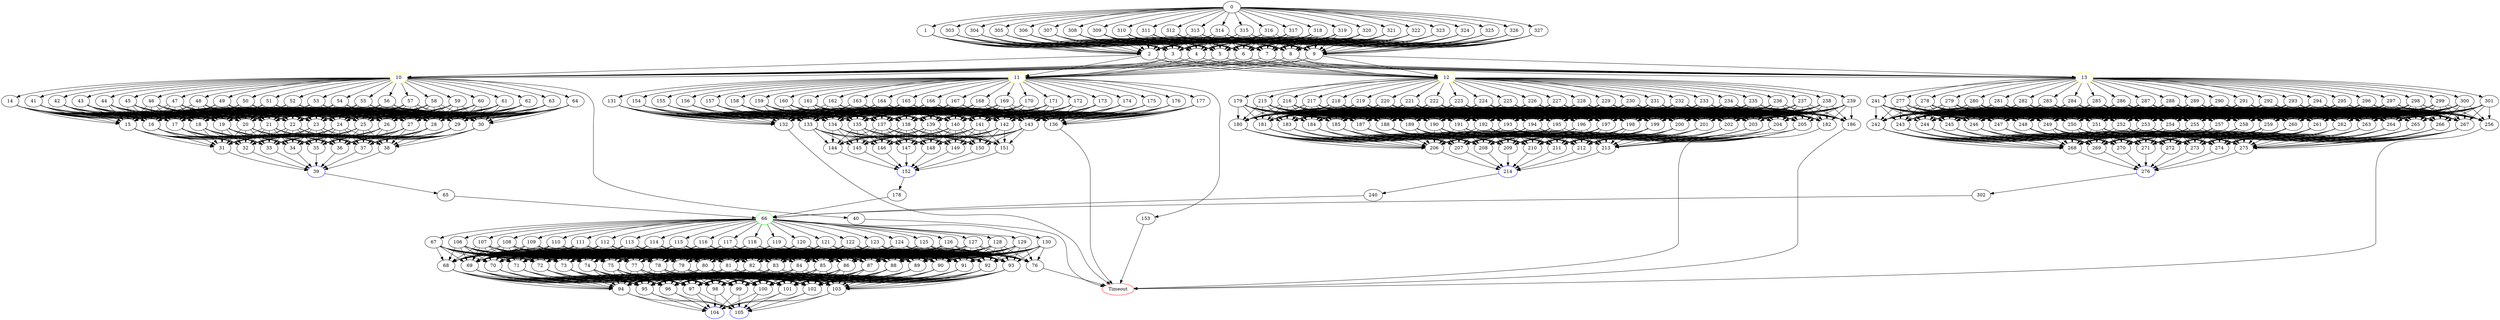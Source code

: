 digraph G {
	0 -> 1;
	0 -> 303;
	0 -> 304;
	0 -> 305;
	0 -> 306;
	0 -> 307;
	0 -> 308;
	0 -> 309;
	0 -> 310;
	0 -> 311;
	0 -> 312;
	0 -> 313;
	0 -> 314;
	0 -> 315;
	0 -> 316;
	0 -> 317;
	0 -> 318;
	0 -> 319;
	0 -> 320;
	0 -> 321;
	0 -> 322;
	0 -> 323;
	0 -> 324;
	0 -> 325;
	0 -> 326;
	0 -> 327;
	1 -> 2;
	1 -> 3;
	1 -> 4;
	1 -> 5;
	1 -> 6;
	1 -> 7;
	1 -> 8;
	1 -> 9;
	2 -> "10";
10 [color=yellow];
	2 -> "11";
11 [color=yellow];
	2 -> "12";
12 [color=yellow];
	2 -> "13";
13 [color=yellow];
	3 -> "10";
10 [color=yellow];
	3 -> "11";
11 [color=yellow];
	3 -> "12";
12 [color=yellow];
	3 -> "13";
13 [color=yellow];
	4 -> "10";
10 [color=yellow];
	4 -> "11";
11 [color=yellow];
	4 -> "12";
12 [color=yellow];
	4 -> "13";
13 [color=yellow];
	5 -> "10";
10 [color=yellow];
	5 -> "11";
11 [color=yellow];
	5 -> "12";
12 [color=yellow];
	5 -> "13";
13 [color=yellow];
	6 -> "10";
10 [color=yellow];
	6 -> "11";
11 [color=yellow];
	6 -> "12";
12 [color=yellow];
	6 -> "13";
13 [color=yellow];
	7 -> "10";
10 [color=yellow];
	7 -> "11";
11 [color=yellow];
	7 -> "12";
12 [color=yellow];
	7 -> "13";
13 [color=yellow];
	8 -> "10";
10 [color=yellow];
	8 -> "11";
11 [color=yellow];
	8 -> "12";
12 [color=yellow];
	8 -> "13";
13 [color=yellow];
	9 -> "10";
10 [color=yellow];
	9 -> "11";
11 [color=yellow];
	9 -> "12";
12 [color=yellow];
	9 -> "13";
13 [color=yellow];
	10 -> 14;
	10 -> 40;
	10 -> 41;
	10 -> 42;
	10 -> 43;
	10 -> 44;
	10 -> 45;
	10 -> 46;
	10 -> 47;
	10 -> 48;
	10 -> 49;
	10 -> 50;
	10 -> 51;
	10 -> 52;
	10 -> 53;
	10 -> 54;
	10 -> 55;
	10 -> 56;
	10 -> 57;
	10 -> 58;
	10 -> 59;
	10 -> 60;
	10 -> 61;
	10 -> 62;
	10 -> 63;
	10 -> 64;
	11 -> 131;
	11 -> 153;
	11 -> 154;
	11 -> 155;
	11 -> 156;
	11 -> 157;
	11 -> 158;
	11 -> 159;
	11 -> 160;
	11 -> 161;
	11 -> 162;
	11 -> 163;
	11 -> 164;
	11 -> 165;
	11 -> 166;
	11 -> 167;
	11 -> 168;
	11 -> 169;
	11 -> 170;
	11 -> 171;
	11 -> 172;
	11 -> 173;
	11 -> 174;
	11 -> 175;
	11 -> 176;
	11 -> 177;
	12 -> 179;
	12 -> 215;
	12 -> 216;
	12 -> 217;
	12 -> 218;
	12 -> 219;
	12 -> 220;
	12 -> 221;
	12 -> 222;
	12 -> 223;
	12 -> 224;
	12 -> 225;
	12 -> 226;
	12 -> 227;
	12 -> 228;
	12 -> 229;
	12 -> 230;
	12 -> 231;
	12 -> 232;
	12 -> 233;
	12 -> 234;
	12 -> 235;
	12 -> 236;
	12 -> 237;
	12 -> 238;
	12 -> 239;
	13 -> 241;
	13 -> 277;
	13 -> 278;
	13 -> 279;
	13 -> 280;
	13 -> 281;
	13 -> 282;
	13 -> 283;
	13 -> 284;
	13 -> 285;
	13 -> 286;
	13 -> 287;
	13 -> 288;
	13 -> 289;
	13 -> 290;
	13 -> 291;
	13 -> 292;
	13 -> 293;
	13 -> 294;
	13 -> 295;
	13 -> 296;
	13 -> 297;
	13 -> 298;
	13 -> 299;
	13 -> 300;
	13 -> 301;
	14 -> 15;
	14 -> 16;
	14 -> 17;
	14 -> 18;
	14 -> 19;
	14 -> 20;
	14 -> 21;
	14 -> 22;
	14 -> 23;
	14 -> 24;
	14 -> 25;
	14 -> 26;
	14 -> 27;
	14 -> 28;
	14 -> 29;
	14 -> 30;
	15 -> 31;
	15 -> 32;
	15 -> 33;
	15 -> 34;
	15 -> 35;
	15 -> 36;
	15 -> 37;
	15 -> 38;
	16 -> 31;
	16 -> 32;
	16 -> 33;
	16 -> 34;
	16 -> 35;
	16 -> 36;
	16 -> 37;
	16 -> 38;
	17 -> 31;
	17 -> 32;
	17 -> 33;
	17 -> 34;
	17 -> 35;
	17 -> 36;
	17 -> 37;
	17 -> 38;
	18 -> 31;
	18 -> 32;
	18 -> 33;
	18 -> 34;
	18 -> 35;
	18 -> 36;
	18 -> 37;
	18 -> 38;
	19 -> 31;
	19 -> 32;
	19 -> 33;
	19 -> 34;
	19 -> 35;
	19 -> 36;
	19 -> 37;
	19 -> 38;
	20 -> 31;
	20 -> 32;
	20 -> 33;
	20 -> 34;
	20 -> 35;
	20 -> 36;
	20 -> 37;
	20 -> 38;
	21 -> 31;
	21 -> 32;
	21 -> 33;
	21 -> 34;
	21 -> 35;
	21 -> 36;
	21 -> 37;
	21 -> 38;
	22 -> 31;
	22 -> 32;
	22 -> 33;
	22 -> 34;
	22 -> 35;
	22 -> 36;
	22 -> 37;
	22 -> 38;
	23 -> 31;
	23 -> 32;
	23 -> 33;
	23 -> 34;
	23 -> 35;
	23 -> 36;
	23 -> 37;
	23 -> 38;
	24 -> 31;
	24 -> 32;
	24 -> 33;
	24 -> 34;
	24 -> 35;
	24 -> 36;
	24 -> 37;
	24 -> 38;
	25 -> 31;
	25 -> 32;
	25 -> 33;
	25 -> 34;
	25 -> 35;
	25 -> 36;
	25 -> 37;
	25 -> 38;
	26 -> 31;
	26 -> 32;
	26 -> 33;
	26 -> 34;
	26 -> 35;
	26 -> 36;
	26 -> 37;
	26 -> 38;
	27 -> 31;
	27 -> 32;
	27 -> 33;
	27 -> 34;
	27 -> 35;
	27 -> 36;
	27 -> 37;
	27 -> 38;
	28 -> 31;
	28 -> 32;
	28 -> 33;
	28 -> 34;
	28 -> 35;
	28 -> 36;
	28 -> 37;
	28 -> 38;
	29 -> 31;
	29 -> 32;
	29 -> 33;
	29 -> 34;
	29 -> 35;
	29 -> 36;
	29 -> 37;
	29 -> 38;
	30 -> 31;
	30 -> 32;
	30 -> 33;
	30 -> 34;
	30 -> 35;
	30 -> 36;
	30 -> 37;
	30 -> 38;
	31 -> "39";
39 [color=blue];
	32 -> "39";
39 [color=blue];
	33 -> "39";
39 [color=blue];
	34 -> "39";
39 [color=blue];
	35 -> "39";
39 [color=blue];
	36 -> "39";
39 [color=blue];
	37 -> "39";
39 [color=blue];
	38 -> "39";
39 [color=blue];
	39 -> 65;
	40 -> "Timeout";
Timeout [color=red];
	41 -> 15;
	41 -> 16;
	41 -> 17;
	41 -> 18;
	41 -> 19;
	41 -> 20;
	41 -> 21;
	41 -> 22;
	41 -> 23;
	41 -> 24;
	41 -> 25;
	41 -> 26;
	41 -> 27;
	41 -> 28;
	41 -> 29;
	41 -> 30;
	42 -> 15;
	42 -> 16;
	42 -> 17;
	42 -> 18;
	42 -> 19;
	42 -> 20;
	42 -> 21;
	42 -> 22;
	42 -> 23;
	42 -> 24;
	42 -> 25;
	42 -> 26;
	42 -> 27;
	42 -> 28;
	42 -> 29;
	42 -> 30;
	43 -> 15;
	43 -> 16;
	43 -> 17;
	43 -> 18;
	43 -> 19;
	43 -> 20;
	43 -> 21;
	43 -> 22;
	43 -> 23;
	43 -> 24;
	43 -> 25;
	43 -> 26;
	43 -> 27;
	43 -> 28;
	43 -> 29;
	43 -> 30;
	44 -> 15;
	44 -> 16;
	44 -> 17;
	44 -> 18;
	44 -> 19;
	44 -> 20;
	44 -> 21;
	44 -> 22;
	44 -> 23;
	44 -> 24;
	44 -> 25;
	44 -> 26;
	44 -> 27;
	44 -> 28;
	44 -> 29;
	44 -> 30;
	45 -> 15;
	45 -> 16;
	45 -> 17;
	45 -> 18;
	45 -> 19;
	45 -> 20;
	45 -> 21;
	45 -> 22;
	45 -> 23;
	45 -> 24;
	45 -> 25;
	45 -> 26;
	45 -> 27;
	45 -> 28;
	45 -> 29;
	45 -> 30;
	46 -> 15;
	46 -> 16;
	46 -> 17;
	46 -> 18;
	46 -> 19;
	46 -> 20;
	46 -> 21;
	46 -> 22;
	46 -> 23;
	46 -> 24;
	46 -> 25;
	46 -> 26;
	46 -> 27;
	46 -> 28;
	46 -> 29;
	46 -> 30;
	47 -> 15;
	47 -> 16;
	47 -> 17;
	47 -> 18;
	47 -> 19;
	47 -> 20;
	47 -> 21;
	47 -> 22;
	47 -> 23;
	47 -> 24;
	47 -> 25;
	47 -> 26;
	47 -> 27;
	47 -> 28;
	47 -> 29;
	47 -> 30;
	48 -> 15;
	48 -> 16;
	48 -> 17;
	48 -> 18;
	48 -> 19;
	48 -> 20;
	48 -> 21;
	48 -> 22;
	48 -> 23;
	48 -> 24;
	48 -> 25;
	48 -> 26;
	48 -> 27;
	48 -> 28;
	48 -> 29;
	48 -> 30;
	49 -> 15;
	49 -> 16;
	49 -> 17;
	49 -> 18;
	49 -> 19;
	49 -> 20;
	49 -> 21;
	49 -> 22;
	49 -> 23;
	49 -> 24;
	49 -> 25;
	49 -> 26;
	49 -> 27;
	49 -> 28;
	49 -> 29;
	49 -> 30;
	50 -> 15;
	50 -> 16;
	50 -> 17;
	50 -> 18;
	50 -> 19;
	50 -> 20;
	50 -> 21;
	50 -> 22;
	50 -> 23;
	50 -> 24;
	50 -> 25;
	50 -> 26;
	50 -> 27;
	50 -> 28;
	50 -> 29;
	50 -> 30;
	51 -> 15;
	51 -> 16;
	51 -> 17;
	51 -> 18;
	51 -> 19;
	51 -> 20;
	51 -> 21;
	51 -> 22;
	51 -> 23;
	51 -> 24;
	51 -> 25;
	51 -> 26;
	51 -> 27;
	51 -> 28;
	51 -> 29;
	51 -> 30;
	52 -> 15;
	52 -> 16;
	52 -> 17;
	52 -> 18;
	52 -> 19;
	52 -> 20;
	52 -> 21;
	52 -> 22;
	52 -> 23;
	52 -> 24;
	52 -> 25;
	52 -> 26;
	52 -> 27;
	52 -> 28;
	52 -> 29;
	52 -> 30;
	53 -> 15;
	53 -> 16;
	53 -> 17;
	53 -> 18;
	53 -> 19;
	53 -> 20;
	53 -> 21;
	53 -> 22;
	53 -> 23;
	53 -> 24;
	53 -> 25;
	53 -> 26;
	53 -> 27;
	53 -> 28;
	53 -> 29;
	53 -> 30;
	54 -> 15;
	54 -> 16;
	54 -> 17;
	54 -> 18;
	54 -> 19;
	54 -> 20;
	54 -> 21;
	54 -> 22;
	54 -> 23;
	54 -> 24;
	54 -> 25;
	54 -> 26;
	54 -> 27;
	54 -> 28;
	54 -> 29;
	54 -> 30;
	55 -> 15;
	55 -> 16;
	55 -> 17;
	55 -> 18;
	55 -> 19;
	55 -> 20;
	55 -> 21;
	55 -> 22;
	55 -> 23;
	55 -> 24;
	55 -> 25;
	55 -> 26;
	55 -> 27;
	55 -> 28;
	55 -> 29;
	55 -> 30;
	56 -> 15;
	56 -> 16;
	56 -> 17;
	56 -> 18;
	56 -> 19;
	56 -> 20;
	56 -> 21;
	56 -> 22;
	56 -> 23;
	56 -> 24;
	56 -> 25;
	56 -> 26;
	56 -> 27;
	56 -> 28;
	56 -> 29;
	56 -> 30;
	57 -> 15;
	57 -> 16;
	57 -> 17;
	57 -> 18;
	57 -> 19;
	57 -> 20;
	57 -> 21;
	57 -> 22;
	57 -> 23;
	57 -> 24;
	57 -> 25;
	57 -> 26;
	57 -> 27;
	57 -> 28;
	57 -> 29;
	57 -> 30;
	58 -> 15;
	58 -> 16;
	58 -> 17;
	58 -> 18;
	58 -> 19;
	58 -> 20;
	58 -> 21;
	58 -> 22;
	58 -> 23;
	58 -> 24;
	58 -> 25;
	58 -> 26;
	58 -> 27;
	58 -> 28;
	58 -> 29;
	58 -> 30;
	59 -> 15;
	59 -> 16;
	59 -> 17;
	59 -> 18;
	59 -> 19;
	59 -> 20;
	59 -> 21;
	59 -> 22;
	59 -> 23;
	59 -> 24;
	59 -> 25;
	59 -> 26;
	59 -> 27;
	59 -> 28;
	59 -> 29;
	59 -> 30;
	60 -> 15;
	60 -> 16;
	60 -> 17;
	60 -> 18;
	60 -> 19;
	60 -> 20;
	60 -> 21;
	60 -> 22;
	60 -> 23;
	60 -> 24;
	60 -> 25;
	60 -> 26;
	60 -> 27;
	60 -> 28;
	60 -> 29;
	60 -> 30;
	61 -> 15;
	61 -> 16;
	61 -> 17;
	61 -> 18;
	61 -> 19;
	61 -> 20;
	61 -> 21;
	61 -> 22;
	61 -> 23;
	61 -> 24;
	61 -> 25;
	61 -> 26;
	61 -> 27;
	61 -> 28;
	61 -> 29;
	61 -> 30;
	62 -> 15;
	62 -> 16;
	62 -> 17;
	62 -> 18;
	62 -> 19;
	62 -> 20;
	62 -> 21;
	62 -> 22;
	62 -> 23;
	62 -> 24;
	62 -> 25;
	62 -> 26;
	62 -> 27;
	62 -> 28;
	62 -> 29;
	62 -> 30;
	63 -> 15;
	63 -> 16;
	63 -> 17;
	63 -> 18;
	63 -> 19;
	63 -> 20;
	63 -> 21;
	63 -> 22;
	63 -> 23;
	63 -> 24;
	63 -> 25;
	63 -> 26;
	63 -> 27;
	63 -> 28;
	63 -> 29;
	63 -> 30;
	64 -> 15;
	64 -> 16;
	64 -> 17;
	64 -> 18;
	64 -> 19;
	64 -> 20;
	64 -> 21;
	64 -> 22;
	64 -> 23;
	64 -> 24;
	64 -> 25;
	64 -> 26;
	64 -> 27;
	64 -> 28;
	64 -> 29;
	64 -> 30;
	65 -> "66";
66 [color=green];
	66 -> 67;
	66 -> 106;
	66 -> 107;
	66 -> 108;
	66 -> 109;
	66 -> 110;
	66 -> 111;
	66 -> 112;
	66 -> 113;
	66 -> 114;
	66 -> 115;
	66 -> 116;
	66 -> 117;
	66 -> 118;
	66 -> 119;
	66 -> 120;
	66 -> 121;
	66 -> 122;
	66 -> 123;
	66 -> 124;
	66 -> 125;
	66 -> 126;
	66 -> 127;
	66 -> 128;
	66 -> 129;
	66 -> 130;
	67 -> 68;
	67 -> 69;
	67 -> 70;
	67 -> 71;
	67 -> 72;
	67 -> 73;
	67 -> 74;
	67 -> 75;
	67 -> 76;
	67 -> 77;
	67 -> 78;
	67 -> 79;
	67 -> 80;
	67 -> 81;
	67 -> 82;
	67 -> 83;
	67 -> 84;
	67 -> 85;
	67 -> 86;
	67 -> 87;
	67 -> 88;
	67 -> 89;
	67 -> 90;
	67 -> 91;
	67 -> 92;
	67 -> 93;
	68 -> 94;
	68 -> 95;
	68 -> 96;
	68 -> 97;
	68 -> 98;
	68 -> 99;
	68 -> 100;
	68 -> 101;
	68 -> 102;
	68 -> 103;
	69 -> 94;
	69 -> 95;
	69 -> 96;
	69 -> 97;
	69 -> 98;
	69 -> 99;
	69 -> 100;
	69 -> 101;
	69 -> 102;
	69 -> 103;
	70 -> 94;
	70 -> 95;
	70 -> 96;
	70 -> 97;
	70 -> 98;
	70 -> 99;
	70 -> 100;
	70 -> 101;
	70 -> 102;
	70 -> 103;
	71 -> 94;
	71 -> 95;
	71 -> 96;
	71 -> 97;
	71 -> 98;
	71 -> 99;
	71 -> 100;
	71 -> 101;
	71 -> 102;
	71 -> 103;
	72 -> 94;
	72 -> 95;
	72 -> 96;
	72 -> 97;
	72 -> 98;
	72 -> 99;
	72 -> 100;
	72 -> 101;
	72 -> 102;
	72 -> 103;
	73 -> 94;
	73 -> 95;
	73 -> 96;
	73 -> 97;
	73 -> 98;
	73 -> 99;
	73 -> 100;
	73 -> 101;
	73 -> 102;
	73 -> 103;
	74 -> 94;
	74 -> 95;
	74 -> 96;
	74 -> 97;
	74 -> 98;
	74 -> 99;
	74 -> 100;
	74 -> 101;
	74 -> 102;
	74 -> 103;
	75 -> 94;
	75 -> 95;
	75 -> 96;
	75 -> 97;
	75 -> 98;
	75 -> 99;
	75 -> 100;
	75 -> 101;
	75 -> 102;
	75 -> 103;
	76 -> "Timeout";
Timeout [color=red];
	77 -> 94;
	77 -> 95;
	77 -> 96;
	77 -> 97;
	77 -> 98;
	77 -> 99;
	77 -> 100;
	77 -> 101;
	77 -> 102;
	77 -> 103;
	78 -> 94;
	78 -> 95;
	78 -> 96;
	78 -> 97;
	78 -> 98;
	78 -> 99;
	78 -> 100;
	78 -> 101;
	78 -> 102;
	78 -> 103;
	79 -> 94;
	79 -> 95;
	79 -> 96;
	79 -> 97;
	79 -> 98;
	79 -> 99;
	79 -> 100;
	79 -> 101;
	79 -> 102;
	79 -> 103;
	80 -> 94;
	80 -> 95;
	80 -> 96;
	80 -> 97;
	80 -> 98;
	80 -> 99;
	80 -> 100;
	80 -> 101;
	80 -> 102;
	80 -> 103;
	81 -> 94;
	81 -> 95;
	81 -> 96;
	81 -> 97;
	81 -> 98;
	81 -> 99;
	81 -> 100;
	81 -> 101;
	81 -> 102;
	81 -> 103;
	82 -> 94;
	82 -> 95;
	82 -> 96;
	82 -> 97;
	82 -> 98;
	82 -> 99;
	82 -> 100;
	82 -> 101;
	82 -> 102;
	82 -> 103;
	83 -> 94;
	83 -> 95;
	83 -> 96;
	83 -> 97;
	83 -> 98;
	83 -> 99;
	83 -> 100;
	83 -> 101;
	83 -> 102;
	83 -> 103;
	84 -> 94;
	84 -> 95;
	84 -> 96;
	84 -> 97;
	84 -> 98;
	84 -> 99;
	84 -> 100;
	84 -> 101;
	84 -> 102;
	84 -> 103;
	85 -> 94;
	85 -> 95;
	85 -> 96;
	85 -> 97;
	85 -> 98;
	85 -> 99;
	85 -> 100;
	85 -> 101;
	85 -> 102;
	85 -> 103;
	86 -> 94;
	86 -> 95;
	86 -> 96;
	86 -> 97;
	86 -> 98;
	86 -> 99;
	86 -> 100;
	86 -> 101;
	86 -> 102;
	86 -> 103;
	87 -> 94;
	87 -> 95;
	87 -> 96;
	87 -> 97;
	87 -> 98;
	87 -> 99;
	87 -> 100;
	87 -> 101;
	87 -> 102;
	87 -> 103;
	88 -> 94;
	88 -> 95;
	88 -> 96;
	88 -> 97;
	88 -> 98;
	88 -> 99;
	88 -> 100;
	88 -> 101;
	88 -> 102;
	88 -> 103;
	89 -> 94;
	89 -> 95;
	89 -> 96;
	89 -> 97;
	89 -> 98;
	89 -> 99;
	89 -> 100;
	89 -> 101;
	89 -> 102;
	89 -> 103;
	90 -> 94;
	90 -> 95;
	90 -> 96;
	90 -> 97;
	90 -> 98;
	90 -> 99;
	90 -> 100;
	90 -> 101;
	90 -> 102;
	90 -> 103;
	91 -> 94;
	91 -> 95;
	91 -> 96;
	91 -> 97;
	91 -> 98;
	91 -> 99;
	91 -> 100;
	91 -> 101;
	91 -> 102;
	91 -> 103;
	92 -> 94;
	92 -> 95;
	92 -> 96;
	92 -> 97;
	92 -> 98;
	92 -> 99;
	92 -> 100;
	92 -> 101;
	92 -> 102;
	92 -> 103;
	93 -> 94;
	93 -> 95;
	93 -> 96;
	93 -> 97;
	93 -> 98;
	93 -> 99;
	93 -> 100;
	93 -> 101;
	93 -> 102;
	93 -> 103;
	94 -> "104";
104 [color=blue];
	94 -> "105";
105 [color=blue];
	95 -> "104";
104 [color=blue];
	95 -> "105";
105 [color=blue];
	96 -> "104";
104 [color=blue];
	96 -> "105";
105 [color=blue];
	97 -> "104";
104 [color=blue];
	97 -> "105";
105 [color=blue];
	98 -> "104";
104 [color=blue];
	98 -> "105";
105 [color=blue];
	99 -> "104";
104 [color=blue];
	99 -> "105";
105 [color=blue];
	100 -> "104";
104 [color=blue];
	100 -> "105";
105 [color=blue];
	101 -> "104";
104 [color=blue];
	101 -> "105";
105 [color=blue];
	102 -> "104";
104 [color=blue];
	102 -> "105";
105 [color=blue];
	103 -> "104";
104 [color=blue];
	103 -> "105";
105 [color=blue];
	106 -> 68;
	106 -> 69;
	106 -> 70;
	106 -> 71;
	106 -> 72;
	106 -> 73;
	106 -> 74;
	106 -> 75;
	106 -> 76;
	106 -> 77;
	106 -> 78;
	106 -> 79;
	106 -> 80;
	106 -> 81;
	106 -> 82;
	106 -> 83;
	106 -> 84;
	106 -> 85;
	106 -> 86;
	106 -> 87;
	106 -> 88;
	106 -> 89;
	106 -> 90;
	106 -> 91;
	106 -> 92;
	106 -> 93;
	107 -> 68;
	107 -> 69;
	107 -> 70;
	107 -> 71;
	107 -> 72;
	107 -> 73;
	107 -> 74;
	107 -> 75;
	107 -> 76;
	107 -> 77;
	107 -> 78;
	107 -> 79;
	107 -> 80;
	107 -> 81;
	107 -> 82;
	107 -> 83;
	107 -> 84;
	107 -> 85;
	107 -> 86;
	107 -> 87;
	107 -> 88;
	107 -> 89;
	107 -> 90;
	107 -> 91;
	107 -> 92;
	107 -> 93;
	108 -> 68;
	108 -> 69;
	108 -> 70;
	108 -> 71;
	108 -> 72;
	108 -> 73;
	108 -> 74;
	108 -> 75;
	108 -> 76;
	108 -> 77;
	108 -> 78;
	108 -> 79;
	108 -> 80;
	108 -> 81;
	108 -> 82;
	108 -> 83;
	108 -> 84;
	108 -> 85;
	108 -> 86;
	108 -> 87;
	108 -> 88;
	108 -> 89;
	108 -> 90;
	108 -> 91;
	108 -> 92;
	108 -> 93;
	109 -> 68;
	109 -> 69;
	109 -> 70;
	109 -> 71;
	109 -> 72;
	109 -> 73;
	109 -> 74;
	109 -> 75;
	109 -> 76;
	109 -> 77;
	109 -> 78;
	109 -> 79;
	109 -> 80;
	109 -> 81;
	109 -> 82;
	109 -> 83;
	109 -> 84;
	109 -> 85;
	109 -> 86;
	109 -> 87;
	109 -> 88;
	109 -> 89;
	109 -> 90;
	109 -> 91;
	109 -> 92;
	109 -> 93;
	110 -> 68;
	110 -> 69;
	110 -> 70;
	110 -> 71;
	110 -> 72;
	110 -> 73;
	110 -> 74;
	110 -> 75;
	110 -> 76;
	110 -> 77;
	110 -> 78;
	110 -> 79;
	110 -> 80;
	110 -> 81;
	110 -> 82;
	110 -> 83;
	110 -> 84;
	110 -> 85;
	110 -> 86;
	110 -> 87;
	110 -> 88;
	110 -> 89;
	110 -> 90;
	110 -> 91;
	110 -> 92;
	110 -> 93;
	111 -> 68;
	111 -> 69;
	111 -> 70;
	111 -> 71;
	111 -> 72;
	111 -> 73;
	111 -> 74;
	111 -> 75;
	111 -> 76;
	111 -> 77;
	111 -> 78;
	111 -> 79;
	111 -> 80;
	111 -> 81;
	111 -> 82;
	111 -> 83;
	111 -> 84;
	111 -> 85;
	111 -> 86;
	111 -> 87;
	111 -> 88;
	111 -> 89;
	111 -> 90;
	111 -> 91;
	111 -> 92;
	111 -> 93;
	112 -> 68;
	112 -> 69;
	112 -> 70;
	112 -> 71;
	112 -> 72;
	112 -> 73;
	112 -> 74;
	112 -> 75;
	112 -> 76;
	112 -> 77;
	112 -> 78;
	112 -> 79;
	112 -> 80;
	112 -> 81;
	112 -> 82;
	112 -> 83;
	112 -> 84;
	112 -> 85;
	112 -> 86;
	112 -> 87;
	112 -> 88;
	112 -> 89;
	112 -> 90;
	112 -> 91;
	112 -> 92;
	112 -> 93;
	113 -> 68;
	113 -> 69;
	113 -> 70;
	113 -> 71;
	113 -> 72;
	113 -> 73;
	113 -> 74;
	113 -> 75;
	113 -> 76;
	113 -> 77;
	113 -> 78;
	113 -> 79;
	113 -> 80;
	113 -> 81;
	113 -> 82;
	113 -> 83;
	113 -> 84;
	113 -> 85;
	113 -> 86;
	113 -> 87;
	113 -> 88;
	113 -> 89;
	113 -> 90;
	113 -> 91;
	113 -> 92;
	113 -> 93;
	114 -> 68;
	114 -> 69;
	114 -> 70;
	114 -> 71;
	114 -> 72;
	114 -> 73;
	114 -> 74;
	114 -> 75;
	114 -> 76;
	114 -> 77;
	114 -> 78;
	114 -> 79;
	114 -> 80;
	114 -> 81;
	114 -> 82;
	114 -> 83;
	114 -> 84;
	114 -> 85;
	114 -> 86;
	114 -> 87;
	114 -> 88;
	114 -> 89;
	114 -> 90;
	114 -> 91;
	114 -> 92;
	114 -> 93;
	115 -> 68;
	115 -> 69;
	115 -> 70;
	115 -> 71;
	115 -> 72;
	115 -> 73;
	115 -> 74;
	115 -> 75;
	115 -> 76;
	115 -> 77;
	115 -> 78;
	115 -> 79;
	115 -> 80;
	115 -> 81;
	115 -> 82;
	115 -> 83;
	115 -> 84;
	115 -> 85;
	115 -> 86;
	115 -> 87;
	115 -> 88;
	115 -> 89;
	115 -> 90;
	115 -> 91;
	115 -> 92;
	115 -> 93;
	116 -> 68;
	116 -> 69;
	116 -> 70;
	116 -> 71;
	116 -> 72;
	116 -> 73;
	116 -> 74;
	116 -> 75;
	116 -> 76;
	116 -> 77;
	116 -> 78;
	116 -> 79;
	116 -> 80;
	116 -> 81;
	116 -> 82;
	116 -> 83;
	116 -> 84;
	116 -> 85;
	116 -> 86;
	116 -> 87;
	116 -> 88;
	116 -> 89;
	116 -> 90;
	116 -> 91;
	116 -> 92;
	116 -> 93;
	117 -> 68;
	117 -> 69;
	117 -> 70;
	117 -> 71;
	117 -> 72;
	117 -> 73;
	117 -> 74;
	117 -> 75;
	117 -> 76;
	117 -> 77;
	117 -> 78;
	117 -> 79;
	117 -> 80;
	117 -> 81;
	117 -> 82;
	117 -> 83;
	117 -> 84;
	117 -> 85;
	117 -> 86;
	117 -> 87;
	117 -> 88;
	117 -> 89;
	117 -> 90;
	117 -> 91;
	117 -> 92;
	117 -> 93;
	118 -> 68;
	118 -> 69;
	118 -> 70;
	118 -> 71;
	118 -> 72;
	118 -> 73;
	118 -> 74;
	118 -> 75;
	118 -> 76;
	118 -> 77;
	118 -> 78;
	118 -> 79;
	118 -> 80;
	118 -> 81;
	118 -> 82;
	118 -> 83;
	118 -> 84;
	118 -> 85;
	118 -> 86;
	118 -> 87;
	118 -> 88;
	118 -> 89;
	118 -> 90;
	118 -> 91;
	118 -> 92;
	118 -> 93;
	119 -> 68;
	119 -> 69;
	119 -> 70;
	119 -> 71;
	119 -> 72;
	119 -> 73;
	119 -> 74;
	119 -> 75;
	119 -> 76;
	119 -> 77;
	119 -> 78;
	119 -> 79;
	119 -> 80;
	119 -> 81;
	119 -> 82;
	119 -> 83;
	119 -> 84;
	119 -> 85;
	119 -> 86;
	119 -> 87;
	119 -> 88;
	119 -> 89;
	119 -> 90;
	119 -> 91;
	119 -> 92;
	119 -> 93;
	120 -> 68;
	120 -> 69;
	120 -> 70;
	120 -> 71;
	120 -> 72;
	120 -> 73;
	120 -> 74;
	120 -> 75;
	120 -> 76;
	120 -> 77;
	120 -> 78;
	120 -> 79;
	120 -> 80;
	120 -> 81;
	120 -> 82;
	120 -> 83;
	120 -> 84;
	120 -> 85;
	120 -> 86;
	120 -> 87;
	120 -> 88;
	120 -> 89;
	120 -> 90;
	120 -> 91;
	120 -> 92;
	120 -> 93;
	121 -> 68;
	121 -> 69;
	121 -> 70;
	121 -> 71;
	121 -> 72;
	121 -> 73;
	121 -> 74;
	121 -> 75;
	121 -> 76;
	121 -> 77;
	121 -> 78;
	121 -> 79;
	121 -> 80;
	121 -> 81;
	121 -> 82;
	121 -> 83;
	121 -> 84;
	121 -> 85;
	121 -> 86;
	121 -> 87;
	121 -> 88;
	121 -> 89;
	121 -> 90;
	121 -> 91;
	121 -> 92;
	121 -> 93;
	122 -> 68;
	122 -> 69;
	122 -> 70;
	122 -> 71;
	122 -> 72;
	122 -> 73;
	122 -> 74;
	122 -> 75;
	122 -> 76;
	122 -> 77;
	122 -> 78;
	122 -> 79;
	122 -> 80;
	122 -> 81;
	122 -> 82;
	122 -> 83;
	122 -> 84;
	122 -> 85;
	122 -> 86;
	122 -> 87;
	122 -> 88;
	122 -> 89;
	122 -> 90;
	122 -> 91;
	122 -> 92;
	122 -> 93;
	123 -> 68;
	123 -> 69;
	123 -> 70;
	123 -> 71;
	123 -> 72;
	123 -> 73;
	123 -> 74;
	123 -> 75;
	123 -> 76;
	123 -> 77;
	123 -> 78;
	123 -> 79;
	123 -> 80;
	123 -> 81;
	123 -> 82;
	123 -> 83;
	123 -> 84;
	123 -> 85;
	123 -> 86;
	123 -> 87;
	123 -> 88;
	123 -> 89;
	123 -> 90;
	123 -> 91;
	123 -> 92;
	123 -> 93;
	124 -> 68;
	124 -> 69;
	124 -> 70;
	124 -> 71;
	124 -> 72;
	124 -> 73;
	124 -> 74;
	124 -> 75;
	124 -> 76;
	124 -> 77;
	124 -> 78;
	124 -> 79;
	124 -> 80;
	124 -> 81;
	124 -> 82;
	124 -> 83;
	124 -> 84;
	124 -> 85;
	124 -> 86;
	124 -> 87;
	124 -> 88;
	124 -> 89;
	124 -> 90;
	124 -> 91;
	124 -> 92;
	124 -> 93;
	125 -> 68;
	125 -> 69;
	125 -> 70;
	125 -> 71;
	125 -> 72;
	125 -> 73;
	125 -> 74;
	125 -> 75;
	125 -> 76;
	125 -> 77;
	125 -> 78;
	125 -> 79;
	125 -> 80;
	125 -> 81;
	125 -> 82;
	125 -> 83;
	125 -> 84;
	125 -> 85;
	125 -> 86;
	125 -> 87;
	125 -> 88;
	125 -> 89;
	125 -> 90;
	125 -> 91;
	125 -> 92;
	125 -> 93;
	126 -> 68;
	126 -> 69;
	126 -> 70;
	126 -> 71;
	126 -> 72;
	126 -> 73;
	126 -> 74;
	126 -> 75;
	126 -> 76;
	126 -> 77;
	126 -> 78;
	126 -> 79;
	126 -> 80;
	126 -> 81;
	126 -> 82;
	126 -> 83;
	126 -> 84;
	126 -> 85;
	126 -> 86;
	126 -> 87;
	126 -> 88;
	126 -> 89;
	126 -> 90;
	126 -> 91;
	126 -> 92;
	126 -> 93;
	127 -> 68;
	127 -> 69;
	127 -> 70;
	127 -> 71;
	127 -> 72;
	127 -> 73;
	127 -> 74;
	127 -> 75;
	127 -> 76;
	127 -> 77;
	127 -> 78;
	127 -> 79;
	127 -> 80;
	127 -> 81;
	127 -> 82;
	127 -> 83;
	127 -> 84;
	127 -> 85;
	127 -> 86;
	127 -> 87;
	127 -> 88;
	127 -> 89;
	127 -> 90;
	127 -> 91;
	127 -> 92;
	127 -> 93;
	128 -> 68;
	128 -> 69;
	128 -> 70;
	128 -> 71;
	128 -> 72;
	128 -> 73;
	128 -> 74;
	128 -> 75;
	128 -> 76;
	128 -> 77;
	128 -> 78;
	128 -> 79;
	128 -> 80;
	128 -> 81;
	128 -> 82;
	128 -> 83;
	128 -> 84;
	128 -> 85;
	128 -> 86;
	128 -> 87;
	128 -> 88;
	128 -> 89;
	128 -> 90;
	128 -> 91;
	128 -> 92;
	128 -> 93;
	129 -> 68;
	129 -> 69;
	129 -> 70;
	129 -> 71;
	129 -> 72;
	129 -> 73;
	129 -> 74;
	129 -> 75;
	129 -> 76;
	129 -> 77;
	129 -> 78;
	129 -> 79;
	129 -> 80;
	129 -> 81;
	129 -> 82;
	129 -> 83;
	129 -> 84;
	129 -> 85;
	129 -> 86;
	129 -> 87;
	129 -> 88;
	129 -> 89;
	129 -> 90;
	129 -> 91;
	129 -> 92;
	129 -> 93;
	130 -> 68;
	130 -> 69;
	130 -> 70;
	130 -> 71;
	130 -> 72;
	130 -> 73;
	130 -> 74;
	130 -> 75;
	130 -> 76;
	130 -> 77;
	130 -> 78;
	130 -> 79;
	130 -> 80;
	130 -> 81;
	130 -> 82;
	130 -> 83;
	130 -> 84;
	130 -> 85;
	130 -> 86;
	130 -> 87;
	130 -> 88;
	130 -> 89;
	130 -> 90;
	130 -> 91;
	130 -> 92;
	130 -> 93;
	131 -> 132;
	131 -> 133;
	131 -> 134;
	131 -> 135;
	131 -> 136;
	131 -> 137;
	131 -> 138;
	131 -> 139;
	131 -> 140;
	131 -> 141;
	131 -> 142;
	131 -> 143;
	132 -> "Timeout";
Timeout [color=red];
	133 -> 144;
	133 -> 145;
	133 -> 146;
	133 -> 147;
	133 -> 148;
	133 -> 149;
	133 -> 150;
	133 -> 151;
	134 -> 144;
	134 -> 145;
	134 -> 146;
	134 -> 147;
	134 -> 148;
	134 -> 149;
	134 -> 150;
	134 -> 151;
	135 -> 144;
	135 -> 145;
	135 -> 146;
	135 -> 147;
	135 -> 148;
	135 -> 149;
	135 -> 150;
	135 -> 151;
	136 -> "Timeout";
Timeout [color=red];
	137 -> 144;
	137 -> 145;
	137 -> 146;
	137 -> 147;
	137 -> 148;
	137 -> 149;
	137 -> 150;
	137 -> 151;
	138 -> 144;
	138 -> 145;
	138 -> 146;
	138 -> 147;
	138 -> 148;
	138 -> 149;
	138 -> 150;
	138 -> 151;
	139 -> 144;
	139 -> 145;
	139 -> 146;
	139 -> 147;
	139 -> 148;
	139 -> 149;
	139 -> 150;
	139 -> 151;
	140 -> 144;
	140 -> 145;
	140 -> 146;
	140 -> 147;
	140 -> 148;
	140 -> 149;
	140 -> 150;
	140 -> 151;
	141 -> 144;
	141 -> 145;
	141 -> 146;
	141 -> 147;
	141 -> 148;
	141 -> 149;
	141 -> 150;
	141 -> 151;
	142 -> 144;
	142 -> 145;
	142 -> 146;
	142 -> 147;
	142 -> 148;
	142 -> 149;
	142 -> 150;
	142 -> 151;
	143 -> 144;
	143 -> 145;
	143 -> 146;
	143 -> 147;
	143 -> 148;
	143 -> 149;
	143 -> 150;
	143 -> 151;
	144 -> "152";
152 [color=blue];
	145 -> "152";
152 [color=blue];
	146 -> "152";
152 [color=blue];
	147 -> "152";
152 [color=blue];
	148 -> "152";
152 [color=blue];
	149 -> "152";
152 [color=blue];
	150 -> "152";
152 [color=blue];
	151 -> "152";
152 [color=blue];
	152 -> 178;
	153 -> "Timeout";
Timeout [color=red];
	154 -> 132;
	154 -> 133;
	154 -> 134;
	154 -> 135;
	154 -> 136;
	154 -> 137;
	154 -> 138;
	154 -> 139;
	154 -> 140;
	154 -> 141;
	154 -> 142;
	154 -> 143;
	155 -> 132;
	155 -> 133;
	155 -> 134;
	155 -> 135;
	155 -> 136;
	155 -> 137;
	155 -> 138;
	155 -> 139;
	155 -> 140;
	155 -> 141;
	155 -> 142;
	155 -> 143;
	156 -> 132;
	156 -> 133;
	156 -> 134;
	156 -> 135;
	156 -> 136;
	156 -> 137;
	156 -> 138;
	156 -> 139;
	156 -> 140;
	156 -> 141;
	156 -> 142;
	156 -> 143;
	157 -> 132;
	157 -> 133;
	157 -> 134;
	157 -> 135;
	157 -> 136;
	157 -> 137;
	157 -> 138;
	157 -> 139;
	157 -> 140;
	157 -> 141;
	157 -> 142;
	157 -> 143;
	158 -> 132;
	158 -> 133;
	158 -> 134;
	158 -> 135;
	158 -> 136;
	158 -> 137;
	158 -> 138;
	158 -> 139;
	158 -> 140;
	158 -> 141;
	158 -> 142;
	158 -> 143;
	159 -> 132;
	159 -> 133;
	159 -> 134;
	159 -> 135;
	159 -> 136;
	159 -> 137;
	159 -> 138;
	159 -> 139;
	159 -> 140;
	159 -> 141;
	159 -> 142;
	159 -> 143;
	160 -> 132;
	160 -> 133;
	160 -> 134;
	160 -> 135;
	160 -> 136;
	160 -> 137;
	160 -> 138;
	160 -> 139;
	160 -> 140;
	160 -> 141;
	160 -> 142;
	160 -> 143;
	161 -> 132;
	161 -> 133;
	161 -> 134;
	161 -> 135;
	161 -> 136;
	161 -> 137;
	161 -> 138;
	161 -> 139;
	161 -> 140;
	161 -> 141;
	161 -> 142;
	161 -> 143;
	162 -> 132;
	162 -> 133;
	162 -> 134;
	162 -> 135;
	162 -> 136;
	162 -> 137;
	162 -> 138;
	162 -> 139;
	162 -> 140;
	162 -> 141;
	162 -> 142;
	162 -> 143;
	163 -> 132;
	163 -> 133;
	163 -> 134;
	163 -> 135;
	163 -> 136;
	163 -> 137;
	163 -> 138;
	163 -> 139;
	163 -> 140;
	163 -> 141;
	163 -> 142;
	163 -> 143;
	164 -> 132;
	164 -> 133;
	164 -> 134;
	164 -> 135;
	164 -> 136;
	164 -> 137;
	164 -> 138;
	164 -> 139;
	164 -> 140;
	164 -> 141;
	164 -> 142;
	164 -> 143;
	165 -> 132;
	165 -> 133;
	165 -> 134;
	165 -> 135;
	165 -> 136;
	165 -> 137;
	165 -> 138;
	165 -> 139;
	165 -> 140;
	165 -> 141;
	165 -> 142;
	165 -> 143;
	166 -> 132;
	166 -> 133;
	166 -> 134;
	166 -> 135;
	166 -> 136;
	166 -> 137;
	166 -> 138;
	166 -> 139;
	166 -> 140;
	166 -> 141;
	166 -> 142;
	166 -> 143;
	167 -> 132;
	167 -> 133;
	167 -> 134;
	167 -> 135;
	167 -> 136;
	167 -> 137;
	167 -> 138;
	167 -> 139;
	167 -> 140;
	167 -> 141;
	167 -> 142;
	167 -> 143;
	168 -> 132;
	168 -> 133;
	168 -> 134;
	168 -> 135;
	168 -> 136;
	168 -> 137;
	168 -> 138;
	168 -> 139;
	168 -> 140;
	168 -> 141;
	168 -> 142;
	168 -> 143;
	169 -> 132;
	169 -> 133;
	169 -> 134;
	169 -> 135;
	169 -> 136;
	169 -> 137;
	169 -> 138;
	169 -> 139;
	169 -> 140;
	169 -> 141;
	169 -> 142;
	169 -> 143;
	170 -> 132;
	170 -> 133;
	170 -> 134;
	170 -> 135;
	170 -> 136;
	170 -> 137;
	170 -> 138;
	170 -> 139;
	170 -> 140;
	170 -> 141;
	170 -> 142;
	170 -> 143;
	171 -> 132;
	171 -> 133;
	171 -> 134;
	171 -> 135;
	171 -> 136;
	171 -> 137;
	171 -> 138;
	171 -> 139;
	171 -> 140;
	171 -> 141;
	171 -> 142;
	171 -> 143;
	172 -> 132;
	172 -> 133;
	172 -> 134;
	172 -> 135;
	172 -> 136;
	172 -> 137;
	172 -> 138;
	172 -> 139;
	172 -> 140;
	172 -> 141;
	172 -> 142;
	172 -> 143;
	173 -> 132;
	173 -> 133;
	173 -> 134;
	173 -> 135;
	173 -> 136;
	173 -> 137;
	173 -> 138;
	173 -> 139;
	173 -> 140;
	173 -> 141;
	173 -> 142;
	173 -> 143;
	174 -> 132;
	174 -> 133;
	174 -> 134;
	174 -> 135;
	174 -> 136;
	174 -> 137;
	174 -> 138;
	174 -> 139;
	174 -> 140;
	174 -> 141;
	174 -> 142;
	174 -> 143;
	175 -> 132;
	175 -> 133;
	175 -> 134;
	175 -> 135;
	175 -> 136;
	175 -> 137;
	175 -> 138;
	175 -> 139;
	175 -> 140;
	175 -> 141;
	175 -> 142;
	175 -> 143;
	176 -> 132;
	176 -> 133;
	176 -> 134;
	176 -> 135;
	176 -> 136;
	176 -> 137;
	176 -> 138;
	176 -> 139;
	176 -> 140;
	176 -> 141;
	176 -> 142;
	176 -> 143;
	177 -> 132;
	177 -> 133;
	177 -> 134;
	177 -> 135;
	177 -> 136;
	177 -> 137;
	177 -> 138;
	177 -> 139;
	177 -> 140;
	177 -> 141;
	177 -> 142;
	177 -> 143;
	178 -> "66";
66 [color=green];
	179 -> 180;
	179 -> 181;
	179 -> 182;
	179 -> 183;
	179 -> 184;
	179 -> 185;
	179 -> 186;
	179 -> 187;
	179 -> 188;
	179 -> 189;
	179 -> 190;
	179 -> 191;
	179 -> 192;
	179 -> 193;
	179 -> 194;
	179 -> 195;
	179 -> 196;
	179 -> 197;
	179 -> 198;
	179 -> 199;
	179 -> 200;
	179 -> 201;
	179 -> 202;
	179 -> 203;
	179 -> 204;
	179 -> 205;
	180 -> 206;
	180 -> 207;
	180 -> 208;
	180 -> 209;
	180 -> 210;
	180 -> 211;
	180 -> 212;
	180 -> 213;
	181 -> 206;
	181 -> 207;
	181 -> 208;
	181 -> 209;
	181 -> 210;
	181 -> 211;
	181 -> 212;
	181 -> 213;
	182 -> "Timeout";
Timeout [color=red];
	183 -> 206;
	183 -> 207;
	183 -> 208;
	183 -> 209;
	183 -> 210;
	183 -> 211;
	183 -> 212;
	183 -> 213;
	184 -> 206;
	184 -> 207;
	184 -> 208;
	184 -> 209;
	184 -> 210;
	184 -> 211;
	184 -> 212;
	184 -> 213;
	185 -> 206;
	185 -> 207;
	185 -> 208;
	185 -> 209;
	185 -> 210;
	185 -> 211;
	185 -> 212;
	185 -> 213;
	186 -> "Timeout";
Timeout [color=red];
	187 -> 206;
	187 -> 207;
	187 -> 208;
	187 -> 209;
	187 -> 210;
	187 -> 211;
	187 -> 212;
	187 -> 213;
	188 -> 206;
	188 -> 207;
	188 -> 208;
	188 -> 209;
	188 -> 210;
	188 -> 211;
	188 -> 212;
	188 -> 213;
	189 -> 206;
	189 -> 207;
	189 -> 208;
	189 -> 209;
	189 -> 210;
	189 -> 211;
	189 -> 212;
	189 -> 213;
	190 -> 206;
	190 -> 207;
	190 -> 208;
	190 -> 209;
	190 -> 210;
	190 -> 211;
	190 -> 212;
	190 -> 213;
	191 -> 206;
	191 -> 207;
	191 -> 208;
	191 -> 209;
	191 -> 210;
	191 -> 211;
	191 -> 212;
	191 -> 213;
	192 -> 206;
	192 -> 207;
	192 -> 208;
	192 -> 209;
	192 -> 210;
	192 -> 211;
	192 -> 212;
	192 -> 213;
	193 -> 206;
	193 -> 207;
	193 -> 208;
	193 -> 209;
	193 -> 210;
	193 -> 211;
	193 -> 212;
	193 -> 213;
	194 -> 206;
	194 -> 207;
	194 -> 208;
	194 -> 209;
	194 -> 210;
	194 -> 211;
	194 -> 212;
	194 -> 213;
	195 -> 206;
	195 -> 207;
	195 -> 208;
	195 -> 209;
	195 -> 210;
	195 -> 211;
	195 -> 212;
	195 -> 213;
	196 -> 206;
	196 -> 207;
	196 -> 208;
	196 -> 209;
	196 -> 210;
	196 -> 211;
	196 -> 212;
	196 -> 213;
	197 -> 206;
	197 -> 207;
	197 -> 208;
	197 -> 209;
	197 -> 210;
	197 -> 211;
	197 -> 212;
	197 -> 213;
	198 -> 206;
	198 -> 207;
	198 -> 208;
	198 -> 209;
	198 -> 210;
	198 -> 211;
	198 -> 212;
	198 -> 213;
	199 -> 206;
	199 -> 207;
	199 -> 208;
	199 -> 209;
	199 -> 210;
	199 -> 211;
	199 -> 212;
	199 -> 213;
	200 -> 206;
	200 -> 207;
	200 -> 208;
	200 -> 209;
	200 -> 210;
	200 -> 211;
	200 -> 212;
	200 -> 213;
	201 -> 206;
	201 -> 207;
	201 -> 208;
	201 -> 209;
	201 -> 210;
	201 -> 211;
	201 -> 212;
	201 -> 213;
	202 -> 206;
	202 -> 207;
	202 -> 208;
	202 -> 209;
	202 -> 210;
	202 -> 211;
	202 -> 212;
	202 -> 213;
	203 -> 206;
	203 -> 207;
	203 -> 208;
	203 -> 209;
	203 -> 210;
	203 -> 211;
	203 -> 212;
	203 -> 213;
	204 -> 206;
	204 -> 207;
	204 -> 208;
	204 -> 209;
	204 -> 210;
	204 -> 211;
	204 -> 212;
	204 -> 213;
	205 -> 206;
	205 -> 207;
	205 -> 208;
	205 -> 209;
	205 -> 210;
	205 -> 211;
	205 -> 212;
	205 -> 213;
	206 -> "214";
214 [color=blue];
	207 -> "214";
214 [color=blue];
	208 -> "214";
214 [color=blue];
	209 -> "214";
214 [color=blue];
	210 -> "214";
214 [color=blue];
	211 -> "214";
214 [color=blue];
	212 -> "214";
214 [color=blue];
	213 -> "214";
214 [color=blue];
	214 -> 240;
	215 -> 180;
	215 -> 181;
	215 -> 182;
	215 -> 183;
	215 -> 184;
	215 -> 185;
	215 -> 186;
	215 -> 187;
	215 -> 188;
	215 -> 189;
	215 -> 190;
	215 -> 191;
	215 -> 192;
	215 -> 193;
	215 -> 194;
	215 -> 195;
	215 -> 196;
	215 -> 197;
	215 -> 198;
	215 -> 199;
	215 -> 200;
	215 -> 201;
	215 -> 202;
	215 -> 203;
	215 -> 204;
	215 -> 205;
	216 -> 180;
	216 -> 181;
	216 -> 182;
	216 -> 183;
	216 -> 184;
	216 -> 185;
	216 -> 186;
	216 -> 187;
	216 -> 188;
	216 -> 189;
	216 -> 190;
	216 -> 191;
	216 -> 192;
	216 -> 193;
	216 -> 194;
	216 -> 195;
	216 -> 196;
	216 -> 197;
	216 -> 198;
	216 -> 199;
	216 -> 200;
	216 -> 201;
	216 -> 202;
	216 -> 203;
	216 -> 204;
	216 -> 205;
	217 -> 180;
	217 -> 181;
	217 -> 182;
	217 -> 183;
	217 -> 184;
	217 -> 185;
	217 -> 186;
	217 -> 187;
	217 -> 188;
	217 -> 189;
	217 -> 190;
	217 -> 191;
	217 -> 192;
	217 -> 193;
	217 -> 194;
	217 -> 195;
	217 -> 196;
	217 -> 197;
	217 -> 198;
	217 -> 199;
	217 -> 200;
	217 -> 201;
	217 -> 202;
	217 -> 203;
	217 -> 204;
	217 -> 205;
	218 -> 180;
	218 -> 181;
	218 -> 182;
	218 -> 183;
	218 -> 184;
	218 -> 185;
	218 -> 186;
	218 -> 187;
	218 -> 188;
	218 -> 189;
	218 -> 190;
	218 -> 191;
	218 -> 192;
	218 -> 193;
	218 -> 194;
	218 -> 195;
	218 -> 196;
	218 -> 197;
	218 -> 198;
	218 -> 199;
	218 -> 200;
	218 -> 201;
	218 -> 202;
	218 -> 203;
	218 -> 204;
	218 -> 205;
	219 -> 180;
	219 -> 181;
	219 -> 182;
	219 -> 183;
	219 -> 184;
	219 -> 185;
	219 -> 186;
	219 -> 187;
	219 -> 188;
	219 -> 189;
	219 -> 190;
	219 -> 191;
	219 -> 192;
	219 -> 193;
	219 -> 194;
	219 -> 195;
	219 -> 196;
	219 -> 197;
	219 -> 198;
	219 -> 199;
	219 -> 200;
	219 -> 201;
	219 -> 202;
	219 -> 203;
	219 -> 204;
	219 -> 205;
	220 -> 180;
	220 -> 181;
	220 -> 182;
	220 -> 183;
	220 -> 184;
	220 -> 185;
	220 -> 186;
	220 -> 187;
	220 -> 188;
	220 -> 189;
	220 -> 190;
	220 -> 191;
	220 -> 192;
	220 -> 193;
	220 -> 194;
	220 -> 195;
	220 -> 196;
	220 -> 197;
	220 -> 198;
	220 -> 199;
	220 -> 200;
	220 -> 201;
	220 -> 202;
	220 -> 203;
	220 -> 204;
	220 -> 205;
	221 -> 180;
	221 -> 181;
	221 -> 182;
	221 -> 183;
	221 -> 184;
	221 -> 185;
	221 -> 186;
	221 -> 187;
	221 -> 188;
	221 -> 189;
	221 -> 190;
	221 -> 191;
	221 -> 192;
	221 -> 193;
	221 -> 194;
	221 -> 195;
	221 -> 196;
	221 -> 197;
	221 -> 198;
	221 -> 199;
	221 -> 200;
	221 -> 201;
	221 -> 202;
	221 -> 203;
	221 -> 204;
	221 -> 205;
	222 -> 180;
	222 -> 181;
	222 -> 182;
	222 -> 183;
	222 -> 184;
	222 -> 185;
	222 -> 186;
	222 -> 187;
	222 -> 188;
	222 -> 189;
	222 -> 190;
	222 -> 191;
	222 -> 192;
	222 -> 193;
	222 -> 194;
	222 -> 195;
	222 -> 196;
	222 -> 197;
	222 -> 198;
	222 -> 199;
	222 -> 200;
	222 -> 201;
	222 -> 202;
	222 -> 203;
	222 -> 204;
	222 -> 205;
	223 -> 180;
	223 -> 181;
	223 -> 182;
	223 -> 183;
	223 -> 184;
	223 -> 185;
	223 -> 186;
	223 -> 187;
	223 -> 188;
	223 -> 189;
	223 -> 190;
	223 -> 191;
	223 -> 192;
	223 -> 193;
	223 -> 194;
	223 -> 195;
	223 -> 196;
	223 -> 197;
	223 -> 198;
	223 -> 199;
	223 -> 200;
	223 -> 201;
	223 -> 202;
	223 -> 203;
	223 -> 204;
	223 -> 205;
	224 -> 180;
	224 -> 181;
	224 -> 182;
	224 -> 183;
	224 -> 184;
	224 -> 185;
	224 -> 186;
	224 -> 187;
	224 -> 188;
	224 -> 189;
	224 -> 190;
	224 -> 191;
	224 -> 192;
	224 -> 193;
	224 -> 194;
	224 -> 195;
	224 -> 196;
	224 -> 197;
	224 -> 198;
	224 -> 199;
	224 -> 200;
	224 -> 201;
	224 -> 202;
	224 -> 203;
	224 -> 204;
	224 -> 205;
	225 -> 180;
	225 -> 181;
	225 -> 182;
	225 -> 183;
	225 -> 184;
	225 -> 185;
	225 -> 186;
	225 -> 187;
	225 -> 188;
	225 -> 189;
	225 -> 190;
	225 -> 191;
	225 -> 192;
	225 -> 193;
	225 -> 194;
	225 -> 195;
	225 -> 196;
	225 -> 197;
	225 -> 198;
	225 -> 199;
	225 -> 200;
	225 -> 201;
	225 -> 202;
	225 -> 203;
	225 -> 204;
	225 -> 205;
	226 -> 180;
	226 -> 181;
	226 -> 182;
	226 -> 183;
	226 -> 184;
	226 -> 185;
	226 -> 186;
	226 -> 187;
	226 -> 188;
	226 -> 189;
	226 -> 190;
	226 -> 191;
	226 -> 192;
	226 -> 193;
	226 -> 194;
	226 -> 195;
	226 -> 196;
	226 -> 197;
	226 -> 198;
	226 -> 199;
	226 -> 200;
	226 -> 201;
	226 -> 202;
	226 -> 203;
	226 -> 204;
	226 -> 205;
	227 -> 180;
	227 -> 181;
	227 -> 182;
	227 -> 183;
	227 -> 184;
	227 -> 185;
	227 -> 186;
	227 -> 187;
	227 -> 188;
	227 -> 189;
	227 -> 190;
	227 -> 191;
	227 -> 192;
	227 -> 193;
	227 -> 194;
	227 -> 195;
	227 -> 196;
	227 -> 197;
	227 -> 198;
	227 -> 199;
	227 -> 200;
	227 -> 201;
	227 -> 202;
	227 -> 203;
	227 -> 204;
	227 -> 205;
	228 -> 180;
	228 -> 181;
	228 -> 182;
	228 -> 183;
	228 -> 184;
	228 -> 185;
	228 -> 186;
	228 -> 187;
	228 -> 188;
	228 -> 189;
	228 -> 190;
	228 -> 191;
	228 -> 192;
	228 -> 193;
	228 -> 194;
	228 -> 195;
	228 -> 196;
	228 -> 197;
	228 -> 198;
	228 -> 199;
	228 -> 200;
	228 -> 201;
	228 -> 202;
	228 -> 203;
	228 -> 204;
	228 -> 205;
	229 -> 180;
	229 -> 181;
	229 -> 182;
	229 -> 183;
	229 -> 184;
	229 -> 185;
	229 -> 186;
	229 -> 187;
	229 -> 188;
	229 -> 189;
	229 -> 190;
	229 -> 191;
	229 -> 192;
	229 -> 193;
	229 -> 194;
	229 -> 195;
	229 -> 196;
	229 -> 197;
	229 -> 198;
	229 -> 199;
	229 -> 200;
	229 -> 201;
	229 -> 202;
	229 -> 203;
	229 -> 204;
	229 -> 205;
	230 -> 180;
	230 -> 181;
	230 -> 182;
	230 -> 183;
	230 -> 184;
	230 -> 185;
	230 -> 186;
	230 -> 187;
	230 -> 188;
	230 -> 189;
	230 -> 190;
	230 -> 191;
	230 -> 192;
	230 -> 193;
	230 -> 194;
	230 -> 195;
	230 -> 196;
	230 -> 197;
	230 -> 198;
	230 -> 199;
	230 -> 200;
	230 -> 201;
	230 -> 202;
	230 -> 203;
	230 -> 204;
	230 -> 205;
	231 -> 180;
	231 -> 181;
	231 -> 182;
	231 -> 183;
	231 -> 184;
	231 -> 185;
	231 -> 186;
	231 -> 187;
	231 -> 188;
	231 -> 189;
	231 -> 190;
	231 -> 191;
	231 -> 192;
	231 -> 193;
	231 -> 194;
	231 -> 195;
	231 -> 196;
	231 -> 197;
	231 -> 198;
	231 -> 199;
	231 -> 200;
	231 -> 201;
	231 -> 202;
	231 -> 203;
	231 -> 204;
	231 -> 205;
	232 -> 180;
	232 -> 181;
	232 -> 182;
	232 -> 183;
	232 -> 184;
	232 -> 185;
	232 -> 186;
	232 -> 187;
	232 -> 188;
	232 -> 189;
	232 -> 190;
	232 -> 191;
	232 -> 192;
	232 -> 193;
	232 -> 194;
	232 -> 195;
	232 -> 196;
	232 -> 197;
	232 -> 198;
	232 -> 199;
	232 -> 200;
	232 -> 201;
	232 -> 202;
	232 -> 203;
	232 -> 204;
	232 -> 205;
	233 -> 180;
	233 -> 181;
	233 -> 182;
	233 -> 183;
	233 -> 184;
	233 -> 185;
	233 -> 186;
	233 -> 187;
	233 -> 188;
	233 -> 189;
	233 -> 190;
	233 -> 191;
	233 -> 192;
	233 -> 193;
	233 -> 194;
	233 -> 195;
	233 -> 196;
	233 -> 197;
	233 -> 198;
	233 -> 199;
	233 -> 200;
	233 -> 201;
	233 -> 202;
	233 -> 203;
	233 -> 204;
	233 -> 205;
	234 -> 180;
	234 -> 181;
	234 -> 182;
	234 -> 183;
	234 -> 184;
	234 -> 185;
	234 -> 186;
	234 -> 187;
	234 -> 188;
	234 -> 189;
	234 -> 190;
	234 -> 191;
	234 -> 192;
	234 -> 193;
	234 -> 194;
	234 -> 195;
	234 -> 196;
	234 -> 197;
	234 -> 198;
	234 -> 199;
	234 -> 200;
	234 -> 201;
	234 -> 202;
	234 -> 203;
	234 -> 204;
	234 -> 205;
	235 -> 180;
	235 -> 181;
	235 -> 182;
	235 -> 183;
	235 -> 184;
	235 -> 185;
	235 -> 186;
	235 -> 187;
	235 -> 188;
	235 -> 189;
	235 -> 190;
	235 -> 191;
	235 -> 192;
	235 -> 193;
	235 -> 194;
	235 -> 195;
	235 -> 196;
	235 -> 197;
	235 -> 198;
	235 -> 199;
	235 -> 200;
	235 -> 201;
	235 -> 202;
	235 -> 203;
	235 -> 204;
	235 -> 205;
	236 -> 180;
	236 -> 181;
	236 -> 182;
	236 -> 183;
	236 -> 184;
	236 -> 185;
	236 -> 186;
	236 -> 187;
	236 -> 188;
	236 -> 189;
	236 -> 190;
	236 -> 191;
	236 -> 192;
	236 -> 193;
	236 -> 194;
	236 -> 195;
	236 -> 196;
	236 -> 197;
	236 -> 198;
	236 -> 199;
	236 -> 200;
	236 -> 201;
	236 -> 202;
	236 -> 203;
	236 -> 204;
	236 -> 205;
	237 -> 180;
	237 -> 181;
	237 -> 182;
	237 -> 183;
	237 -> 184;
	237 -> 185;
	237 -> 186;
	237 -> 187;
	237 -> 188;
	237 -> 189;
	237 -> 190;
	237 -> 191;
	237 -> 192;
	237 -> 193;
	237 -> 194;
	237 -> 195;
	237 -> 196;
	237 -> 197;
	237 -> 198;
	237 -> 199;
	237 -> 200;
	237 -> 201;
	237 -> 202;
	237 -> 203;
	237 -> 204;
	237 -> 205;
	238 -> 180;
	238 -> 181;
	238 -> 182;
	238 -> 183;
	238 -> 184;
	238 -> 185;
	238 -> 186;
	238 -> 187;
	238 -> 188;
	238 -> 189;
	238 -> 190;
	238 -> 191;
	238 -> 192;
	238 -> 193;
	238 -> 194;
	238 -> 195;
	238 -> 196;
	238 -> 197;
	238 -> 198;
	238 -> 199;
	238 -> 200;
	238 -> 201;
	238 -> 202;
	238 -> 203;
	238 -> 204;
	238 -> 205;
	239 -> 180;
	239 -> 181;
	239 -> 182;
	239 -> 183;
	239 -> 184;
	239 -> 185;
	239 -> 186;
	239 -> 187;
	239 -> 188;
	239 -> 189;
	239 -> 190;
	239 -> 191;
	239 -> 192;
	239 -> 193;
	239 -> 194;
	239 -> 195;
	239 -> 196;
	239 -> 197;
	239 -> 198;
	239 -> 199;
	239 -> 200;
	239 -> 201;
	239 -> 202;
	239 -> 203;
	239 -> 204;
	239 -> 205;
	240 -> "66";
66 [color=green];
	241 -> 242;
	241 -> 243;
	241 -> 244;
	241 -> 245;
	241 -> 246;
	241 -> 247;
	241 -> 248;
	241 -> 249;
	241 -> 250;
	241 -> 251;
	241 -> 252;
	241 -> 253;
	241 -> 254;
	241 -> 255;
	241 -> 256;
	241 -> 257;
	241 -> 258;
	241 -> 259;
	241 -> 260;
	241 -> 261;
	241 -> 262;
	241 -> 263;
	241 -> 264;
	241 -> 265;
	241 -> 266;
	241 -> 267;
	242 -> 268;
	242 -> 269;
	242 -> 270;
	242 -> 271;
	242 -> 272;
	242 -> 273;
	242 -> 274;
	242 -> 275;
	243 -> 268;
	243 -> 269;
	243 -> 270;
	243 -> 271;
	243 -> 272;
	243 -> 273;
	243 -> 274;
	243 -> 275;
	244 -> 268;
	244 -> 269;
	244 -> 270;
	244 -> 271;
	244 -> 272;
	244 -> 273;
	244 -> 274;
	244 -> 275;
	245 -> 268;
	245 -> 269;
	245 -> 270;
	245 -> 271;
	245 -> 272;
	245 -> 273;
	245 -> 274;
	245 -> 275;
	246 -> 268;
	246 -> 269;
	246 -> 270;
	246 -> 271;
	246 -> 272;
	246 -> 273;
	246 -> 274;
	246 -> 275;
	247 -> 268;
	247 -> 269;
	247 -> 270;
	247 -> 271;
	247 -> 272;
	247 -> 273;
	247 -> 274;
	247 -> 275;
	248 -> 268;
	248 -> 269;
	248 -> 270;
	248 -> 271;
	248 -> 272;
	248 -> 273;
	248 -> 274;
	248 -> 275;
	249 -> 268;
	249 -> 269;
	249 -> 270;
	249 -> 271;
	249 -> 272;
	249 -> 273;
	249 -> 274;
	249 -> 275;
	250 -> 268;
	250 -> 269;
	250 -> 270;
	250 -> 271;
	250 -> 272;
	250 -> 273;
	250 -> 274;
	250 -> 275;
	251 -> 268;
	251 -> 269;
	251 -> 270;
	251 -> 271;
	251 -> 272;
	251 -> 273;
	251 -> 274;
	251 -> 275;
	252 -> 268;
	252 -> 269;
	252 -> 270;
	252 -> 271;
	252 -> 272;
	252 -> 273;
	252 -> 274;
	252 -> 275;
	253 -> 268;
	253 -> 269;
	253 -> 270;
	253 -> 271;
	253 -> 272;
	253 -> 273;
	253 -> 274;
	253 -> 275;
	254 -> 268;
	254 -> 269;
	254 -> 270;
	254 -> 271;
	254 -> 272;
	254 -> 273;
	254 -> 274;
	254 -> 275;
	255 -> 268;
	255 -> 269;
	255 -> 270;
	255 -> 271;
	255 -> 272;
	255 -> 273;
	255 -> 274;
	255 -> 275;
	256 -> "Timeout";
Timeout [color=red];
	257 -> 268;
	257 -> 269;
	257 -> 270;
	257 -> 271;
	257 -> 272;
	257 -> 273;
	257 -> 274;
	257 -> 275;
	258 -> 268;
	258 -> 269;
	258 -> 270;
	258 -> 271;
	258 -> 272;
	258 -> 273;
	258 -> 274;
	258 -> 275;
	259 -> 268;
	259 -> 269;
	259 -> 270;
	259 -> 271;
	259 -> 272;
	259 -> 273;
	259 -> 274;
	259 -> 275;
	260 -> 268;
	260 -> 269;
	260 -> 270;
	260 -> 271;
	260 -> 272;
	260 -> 273;
	260 -> 274;
	260 -> 275;
	261 -> 268;
	261 -> 269;
	261 -> 270;
	261 -> 271;
	261 -> 272;
	261 -> 273;
	261 -> 274;
	261 -> 275;
	262 -> 268;
	262 -> 269;
	262 -> 270;
	262 -> 271;
	262 -> 272;
	262 -> 273;
	262 -> 274;
	262 -> 275;
	263 -> 268;
	263 -> 269;
	263 -> 270;
	263 -> 271;
	263 -> 272;
	263 -> 273;
	263 -> 274;
	263 -> 275;
	264 -> 268;
	264 -> 269;
	264 -> 270;
	264 -> 271;
	264 -> 272;
	264 -> 273;
	264 -> 274;
	264 -> 275;
	265 -> 268;
	265 -> 269;
	265 -> 270;
	265 -> 271;
	265 -> 272;
	265 -> 273;
	265 -> 274;
	265 -> 275;
	266 -> 268;
	266 -> 269;
	266 -> 270;
	266 -> 271;
	266 -> 272;
	266 -> 273;
	266 -> 274;
	266 -> 275;
	267 -> 268;
	267 -> 269;
	267 -> 270;
	267 -> 271;
	267 -> 272;
	267 -> 273;
	267 -> 274;
	267 -> 275;
	268 -> "276";
276 [color=blue];
	269 -> "276";
276 [color=blue];
	270 -> "276";
276 [color=blue];
	271 -> "276";
276 [color=blue];
	272 -> "276";
276 [color=blue];
	273 -> "276";
276 [color=blue];
	274 -> "276";
276 [color=blue];
	275 -> "276";
276 [color=blue];
	276 -> 302;
	277 -> 242;
	277 -> 243;
	277 -> 244;
	277 -> 245;
	277 -> 246;
	277 -> 247;
	277 -> 248;
	277 -> 249;
	277 -> 250;
	277 -> 251;
	277 -> 252;
	277 -> 253;
	277 -> 254;
	277 -> 255;
	277 -> 256;
	277 -> 257;
	277 -> 258;
	277 -> 259;
	277 -> 260;
	277 -> 261;
	277 -> 262;
	277 -> 263;
	277 -> 264;
	277 -> 265;
	277 -> 266;
	277 -> 267;
	278 -> 242;
	278 -> 243;
	278 -> 244;
	278 -> 245;
	278 -> 246;
	278 -> 247;
	278 -> 248;
	278 -> 249;
	278 -> 250;
	278 -> 251;
	278 -> 252;
	278 -> 253;
	278 -> 254;
	278 -> 255;
	278 -> 256;
	278 -> 257;
	278 -> 258;
	278 -> 259;
	278 -> 260;
	278 -> 261;
	278 -> 262;
	278 -> 263;
	278 -> 264;
	278 -> 265;
	278 -> 266;
	278 -> 267;
	279 -> 242;
	279 -> 243;
	279 -> 244;
	279 -> 245;
	279 -> 246;
	279 -> 247;
	279 -> 248;
	279 -> 249;
	279 -> 250;
	279 -> 251;
	279 -> 252;
	279 -> 253;
	279 -> 254;
	279 -> 255;
	279 -> 256;
	279 -> 257;
	279 -> 258;
	279 -> 259;
	279 -> 260;
	279 -> 261;
	279 -> 262;
	279 -> 263;
	279 -> 264;
	279 -> 265;
	279 -> 266;
	279 -> 267;
	280 -> 242;
	280 -> 243;
	280 -> 244;
	280 -> 245;
	280 -> 246;
	280 -> 247;
	280 -> 248;
	280 -> 249;
	280 -> 250;
	280 -> 251;
	280 -> 252;
	280 -> 253;
	280 -> 254;
	280 -> 255;
	280 -> 256;
	280 -> 257;
	280 -> 258;
	280 -> 259;
	280 -> 260;
	280 -> 261;
	280 -> 262;
	280 -> 263;
	280 -> 264;
	280 -> 265;
	280 -> 266;
	280 -> 267;
	281 -> 242;
	281 -> 243;
	281 -> 244;
	281 -> 245;
	281 -> 246;
	281 -> 247;
	281 -> 248;
	281 -> 249;
	281 -> 250;
	281 -> 251;
	281 -> 252;
	281 -> 253;
	281 -> 254;
	281 -> 255;
	281 -> 256;
	281 -> 257;
	281 -> 258;
	281 -> 259;
	281 -> 260;
	281 -> 261;
	281 -> 262;
	281 -> 263;
	281 -> 264;
	281 -> 265;
	281 -> 266;
	281 -> 267;
	282 -> 242;
	282 -> 243;
	282 -> 244;
	282 -> 245;
	282 -> 246;
	282 -> 247;
	282 -> 248;
	282 -> 249;
	282 -> 250;
	282 -> 251;
	282 -> 252;
	282 -> 253;
	282 -> 254;
	282 -> 255;
	282 -> 256;
	282 -> 257;
	282 -> 258;
	282 -> 259;
	282 -> 260;
	282 -> 261;
	282 -> 262;
	282 -> 263;
	282 -> 264;
	282 -> 265;
	282 -> 266;
	282 -> 267;
	283 -> 242;
	283 -> 243;
	283 -> 244;
	283 -> 245;
	283 -> 246;
	283 -> 247;
	283 -> 248;
	283 -> 249;
	283 -> 250;
	283 -> 251;
	283 -> 252;
	283 -> 253;
	283 -> 254;
	283 -> 255;
	283 -> 256;
	283 -> 257;
	283 -> 258;
	283 -> 259;
	283 -> 260;
	283 -> 261;
	283 -> 262;
	283 -> 263;
	283 -> 264;
	283 -> 265;
	283 -> 266;
	283 -> 267;
	284 -> 242;
	284 -> 243;
	284 -> 244;
	284 -> 245;
	284 -> 246;
	284 -> 247;
	284 -> 248;
	284 -> 249;
	284 -> 250;
	284 -> 251;
	284 -> 252;
	284 -> 253;
	284 -> 254;
	284 -> 255;
	284 -> 256;
	284 -> 257;
	284 -> 258;
	284 -> 259;
	284 -> 260;
	284 -> 261;
	284 -> 262;
	284 -> 263;
	284 -> 264;
	284 -> 265;
	284 -> 266;
	284 -> 267;
	285 -> 242;
	285 -> 243;
	285 -> 244;
	285 -> 245;
	285 -> 246;
	285 -> 247;
	285 -> 248;
	285 -> 249;
	285 -> 250;
	285 -> 251;
	285 -> 252;
	285 -> 253;
	285 -> 254;
	285 -> 255;
	285 -> 256;
	285 -> 257;
	285 -> 258;
	285 -> 259;
	285 -> 260;
	285 -> 261;
	285 -> 262;
	285 -> 263;
	285 -> 264;
	285 -> 265;
	285 -> 266;
	285 -> 267;
	286 -> 242;
	286 -> 243;
	286 -> 244;
	286 -> 245;
	286 -> 246;
	286 -> 247;
	286 -> 248;
	286 -> 249;
	286 -> 250;
	286 -> 251;
	286 -> 252;
	286 -> 253;
	286 -> 254;
	286 -> 255;
	286 -> 256;
	286 -> 257;
	286 -> 258;
	286 -> 259;
	286 -> 260;
	286 -> 261;
	286 -> 262;
	286 -> 263;
	286 -> 264;
	286 -> 265;
	286 -> 266;
	286 -> 267;
	287 -> 242;
	287 -> 243;
	287 -> 244;
	287 -> 245;
	287 -> 246;
	287 -> 247;
	287 -> 248;
	287 -> 249;
	287 -> 250;
	287 -> 251;
	287 -> 252;
	287 -> 253;
	287 -> 254;
	287 -> 255;
	287 -> 256;
	287 -> 257;
	287 -> 258;
	287 -> 259;
	287 -> 260;
	287 -> 261;
	287 -> 262;
	287 -> 263;
	287 -> 264;
	287 -> 265;
	287 -> 266;
	287 -> 267;
	288 -> 242;
	288 -> 243;
	288 -> 244;
	288 -> 245;
	288 -> 246;
	288 -> 247;
	288 -> 248;
	288 -> 249;
	288 -> 250;
	288 -> 251;
	288 -> 252;
	288 -> 253;
	288 -> 254;
	288 -> 255;
	288 -> 256;
	288 -> 257;
	288 -> 258;
	288 -> 259;
	288 -> 260;
	288 -> 261;
	288 -> 262;
	288 -> 263;
	288 -> 264;
	288 -> 265;
	288 -> 266;
	288 -> 267;
	289 -> 242;
	289 -> 243;
	289 -> 244;
	289 -> 245;
	289 -> 246;
	289 -> 247;
	289 -> 248;
	289 -> 249;
	289 -> 250;
	289 -> 251;
	289 -> 252;
	289 -> 253;
	289 -> 254;
	289 -> 255;
	289 -> 256;
	289 -> 257;
	289 -> 258;
	289 -> 259;
	289 -> 260;
	289 -> 261;
	289 -> 262;
	289 -> 263;
	289 -> 264;
	289 -> 265;
	289 -> 266;
	289 -> 267;
	290 -> 242;
	290 -> 243;
	290 -> 244;
	290 -> 245;
	290 -> 246;
	290 -> 247;
	290 -> 248;
	290 -> 249;
	290 -> 250;
	290 -> 251;
	290 -> 252;
	290 -> 253;
	290 -> 254;
	290 -> 255;
	290 -> 256;
	290 -> 257;
	290 -> 258;
	290 -> 259;
	290 -> 260;
	290 -> 261;
	290 -> 262;
	290 -> 263;
	290 -> 264;
	290 -> 265;
	290 -> 266;
	290 -> 267;
	291 -> 242;
	291 -> 243;
	291 -> 244;
	291 -> 245;
	291 -> 246;
	291 -> 247;
	291 -> 248;
	291 -> 249;
	291 -> 250;
	291 -> 251;
	291 -> 252;
	291 -> 253;
	291 -> 254;
	291 -> 255;
	291 -> 256;
	291 -> 257;
	291 -> 258;
	291 -> 259;
	291 -> 260;
	291 -> 261;
	291 -> 262;
	291 -> 263;
	291 -> 264;
	291 -> 265;
	291 -> 266;
	291 -> 267;
	292 -> 242;
	292 -> 243;
	292 -> 244;
	292 -> 245;
	292 -> 246;
	292 -> 247;
	292 -> 248;
	292 -> 249;
	292 -> 250;
	292 -> 251;
	292 -> 252;
	292 -> 253;
	292 -> 254;
	292 -> 255;
	292 -> 256;
	292 -> 257;
	292 -> 258;
	292 -> 259;
	292 -> 260;
	292 -> 261;
	292 -> 262;
	292 -> 263;
	292 -> 264;
	292 -> 265;
	292 -> 266;
	292 -> 267;
	293 -> 242;
	293 -> 243;
	293 -> 244;
	293 -> 245;
	293 -> 246;
	293 -> 247;
	293 -> 248;
	293 -> 249;
	293 -> 250;
	293 -> 251;
	293 -> 252;
	293 -> 253;
	293 -> 254;
	293 -> 255;
	293 -> 256;
	293 -> 257;
	293 -> 258;
	293 -> 259;
	293 -> 260;
	293 -> 261;
	293 -> 262;
	293 -> 263;
	293 -> 264;
	293 -> 265;
	293 -> 266;
	293 -> 267;
	294 -> 242;
	294 -> 243;
	294 -> 244;
	294 -> 245;
	294 -> 246;
	294 -> 247;
	294 -> 248;
	294 -> 249;
	294 -> 250;
	294 -> 251;
	294 -> 252;
	294 -> 253;
	294 -> 254;
	294 -> 255;
	294 -> 256;
	294 -> 257;
	294 -> 258;
	294 -> 259;
	294 -> 260;
	294 -> 261;
	294 -> 262;
	294 -> 263;
	294 -> 264;
	294 -> 265;
	294 -> 266;
	294 -> 267;
	295 -> 242;
	295 -> 243;
	295 -> 244;
	295 -> 245;
	295 -> 246;
	295 -> 247;
	295 -> 248;
	295 -> 249;
	295 -> 250;
	295 -> 251;
	295 -> 252;
	295 -> 253;
	295 -> 254;
	295 -> 255;
	295 -> 256;
	295 -> 257;
	295 -> 258;
	295 -> 259;
	295 -> 260;
	295 -> 261;
	295 -> 262;
	295 -> 263;
	295 -> 264;
	295 -> 265;
	295 -> 266;
	295 -> 267;
	296 -> 242;
	296 -> 243;
	296 -> 244;
	296 -> 245;
	296 -> 246;
	296 -> 247;
	296 -> 248;
	296 -> 249;
	296 -> 250;
	296 -> 251;
	296 -> 252;
	296 -> 253;
	296 -> 254;
	296 -> 255;
	296 -> 256;
	296 -> 257;
	296 -> 258;
	296 -> 259;
	296 -> 260;
	296 -> 261;
	296 -> 262;
	296 -> 263;
	296 -> 264;
	296 -> 265;
	296 -> 266;
	296 -> 267;
	297 -> 242;
	297 -> 243;
	297 -> 244;
	297 -> 245;
	297 -> 246;
	297 -> 247;
	297 -> 248;
	297 -> 249;
	297 -> 250;
	297 -> 251;
	297 -> 252;
	297 -> 253;
	297 -> 254;
	297 -> 255;
	297 -> 256;
	297 -> 257;
	297 -> 258;
	297 -> 259;
	297 -> 260;
	297 -> 261;
	297 -> 262;
	297 -> 263;
	297 -> 264;
	297 -> 265;
	297 -> 266;
	297 -> 267;
	298 -> 242;
	298 -> 243;
	298 -> 244;
	298 -> 245;
	298 -> 246;
	298 -> 247;
	298 -> 248;
	298 -> 249;
	298 -> 250;
	298 -> 251;
	298 -> 252;
	298 -> 253;
	298 -> 254;
	298 -> 255;
	298 -> 256;
	298 -> 257;
	298 -> 258;
	298 -> 259;
	298 -> 260;
	298 -> 261;
	298 -> 262;
	298 -> 263;
	298 -> 264;
	298 -> 265;
	298 -> 266;
	298 -> 267;
	299 -> 242;
	299 -> 243;
	299 -> 244;
	299 -> 245;
	299 -> 246;
	299 -> 247;
	299 -> 248;
	299 -> 249;
	299 -> 250;
	299 -> 251;
	299 -> 252;
	299 -> 253;
	299 -> 254;
	299 -> 255;
	299 -> 256;
	299 -> 257;
	299 -> 258;
	299 -> 259;
	299 -> 260;
	299 -> 261;
	299 -> 262;
	299 -> 263;
	299 -> 264;
	299 -> 265;
	299 -> 266;
	299 -> 267;
	300 -> 242;
	300 -> 243;
	300 -> 244;
	300 -> 245;
	300 -> 246;
	300 -> 247;
	300 -> 248;
	300 -> 249;
	300 -> 250;
	300 -> 251;
	300 -> 252;
	300 -> 253;
	300 -> 254;
	300 -> 255;
	300 -> 256;
	300 -> 257;
	300 -> 258;
	300 -> 259;
	300 -> 260;
	300 -> 261;
	300 -> 262;
	300 -> 263;
	300 -> 264;
	300 -> 265;
	300 -> 266;
	300 -> 267;
	301 -> 242;
	301 -> 243;
	301 -> 244;
	301 -> 245;
	301 -> 246;
	301 -> 247;
	301 -> 248;
	301 -> 249;
	301 -> 250;
	301 -> 251;
	301 -> 252;
	301 -> 253;
	301 -> 254;
	301 -> 255;
	301 -> 256;
	301 -> 257;
	301 -> 258;
	301 -> 259;
	301 -> 260;
	301 -> 261;
	301 -> 262;
	301 -> 263;
	301 -> 264;
	301 -> 265;
	301 -> 266;
	301 -> 267;
	302 -> "66";
66 [color=green];
	303 -> 2;
	303 -> 3;
	303 -> 4;
	303 -> 5;
	303 -> 6;
	303 -> 7;
	303 -> 8;
	303 -> 9;
	304 -> 2;
	304 -> 3;
	304 -> 4;
	304 -> 5;
	304 -> 6;
	304 -> 7;
	304 -> 8;
	304 -> 9;
	305 -> 2;
	305 -> 3;
	305 -> 4;
	305 -> 5;
	305 -> 6;
	305 -> 7;
	305 -> 8;
	305 -> 9;
	306 -> 2;
	306 -> 3;
	306 -> 4;
	306 -> 5;
	306 -> 6;
	306 -> 7;
	306 -> 8;
	306 -> 9;
	307 -> 2;
	307 -> 3;
	307 -> 4;
	307 -> 5;
	307 -> 6;
	307 -> 7;
	307 -> 8;
	307 -> 9;
	308 -> 2;
	308 -> 3;
	308 -> 4;
	308 -> 5;
	308 -> 6;
	308 -> 7;
	308 -> 8;
	308 -> 9;
	309 -> 2;
	309 -> 3;
	309 -> 4;
	309 -> 5;
	309 -> 6;
	309 -> 7;
	309 -> 8;
	309 -> 9;
	310 -> 2;
	310 -> 3;
	310 -> 4;
	310 -> 5;
	310 -> 6;
	310 -> 7;
	310 -> 8;
	310 -> 9;
	311 -> 2;
	311 -> 3;
	311 -> 4;
	311 -> 5;
	311 -> 6;
	311 -> 7;
	311 -> 8;
	311 -> 9;
	312 -> 2;
	312 -> 3;
	312 -> 4;
	312 -> 5;
	312 -> 6;
	312 -> 7;
	312 -> 8;
	312 -> 9;
	313 -> 2;
	313 -> 3;
	313 -> 4;
	313 -> 5;
	313 -> 6;
	313 -> 7;
	313 -> 8;
	313 -> 9;
	314 -> 2;
	314 -> 3;
	314 -> 4;
	314 -> 5;
	314 -> 6;
	314 -> 7;
	314 -> 8;
	314 -> 9;
	315 -> 2;
	315 -> 3;
	315 -> 4;
	315 -> 5;
	315 -> 6;
	315 -> 7;
	315 -> 8;
	315 -> 9;
	316 -> 2;
	316 -> 3;
	316 -> 4;
	316 -> 5;
	316 -> 6;
	316 -> 7;
	316 -> 8;
	316 -> 9;
	317 -> 2;
	317 -> 3;
	317 -> 4;
	317 -> 5;
	317 -> 6;
	317 -> 7;
	317 -> 8;
	317 -> 9;
	318 -> 2;
	318 -> 3;
	318 -> 4;
	318 -> 5;
	318 -> 6;
	318 -> 7;
	318 -> 8;
	318 -> 9;
	319 -> 2;
	319 -> 3;
	319 -> 4;
	319 -> 5;
	319 -> 6;
	319 -> 7;
	319 -> 8;
	319 -> 9;
	320 -> 2;
	320 -> 3;
	320 -> 4;
	320 -> 5;
	320 -> 6;
	320 -> 7;
	320 -> 8;
	320 -> 9;
	321 -> 2;
	321 -> 3;
	321 -> 4;
	321 -> 5;
	321 -> 6;
	321 -> 7;
	321 -> 8;
	321 -> 9;
	322 -> 2;
	322 -> 3;
	322 -> 4;
	322 -> 5;
	322 -> 6;
	322 -> 7;
	322 -> 8;
	322 -> 9;
	323 -> 2;
	323 -> 3;
	323 -> 4;
	323 -> 5;
	323 -> 6;
	323 -> 7;
	323 -> 8;
	323 -> 9;
	324 -> 2;
	324 -> 3;
	324 -> 4;
	324 -> 5;
	324 -> 6;
	324 -> 7;
	324 -> 8;
	324 -> 9;
	325 -> 2;
	325 -> 3;
	325 -> 4;
	325 -> 5;
	325 -> 6;
	325 -> 7;
	325 -> 8;
	325 -> 9;
	326 -> 2;
	326 -> 3;
	326 -> 4;
	326 -> 5;
	326 -> 6;
	326 -> 7;
	326 -> 8;
	326 -> 9;
	327 -> 2;
	327 -> 3;
	327 -> 4;
	327 -> 5;
	327 -> 6;
	327 -> 7;
	327 -> 8;
	327 -> 9;
}